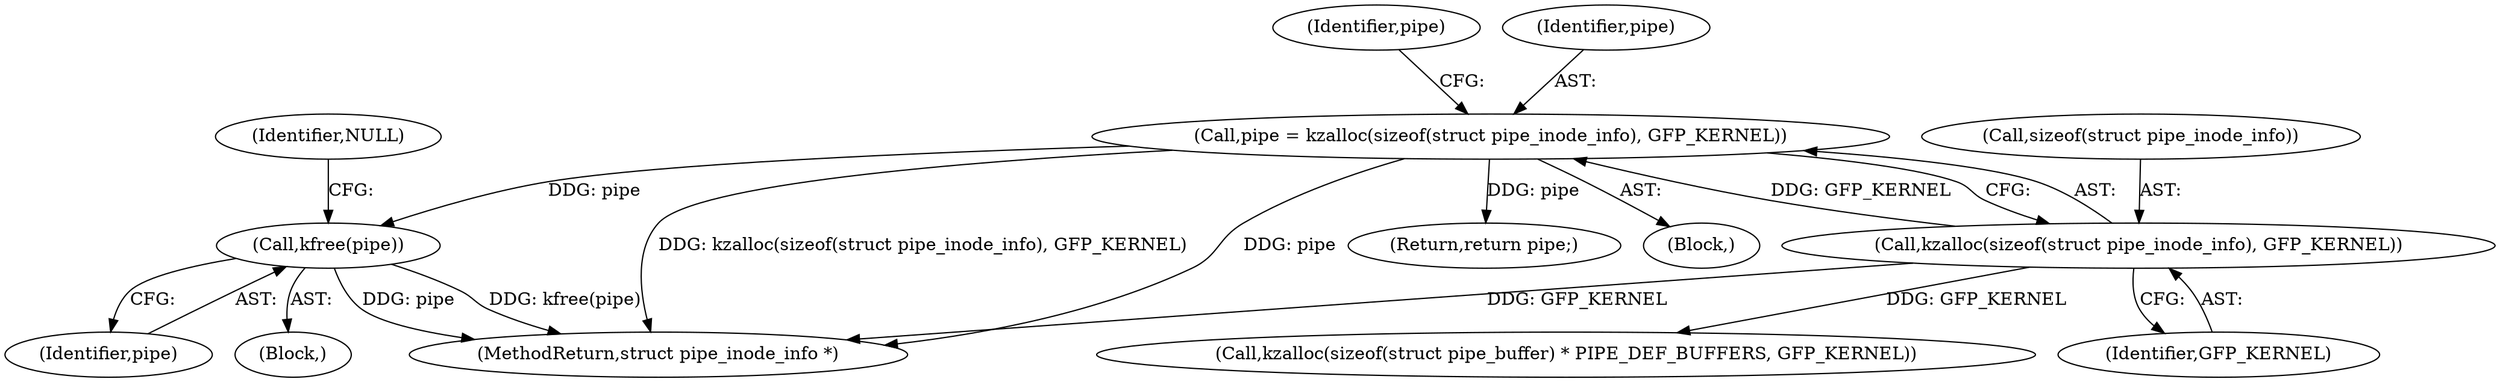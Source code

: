 digraph "0_linux_759c01142a5d0f364a462346168a56de28a80f52@API" {
"1000154" [label="(Call,kfree(pipe))"];
"1000104" [label="(Call,pipe = kzalloc(sizeof(struct pipe_inode_info), GFP_KERNEL))"];
"1000106" [label="(Call,kzalloc(sizeof(struct pipe_inode_info), GFP_KERNEL))"];
"1000107" [label="(Call,sizeof(struct pipe_inode_info))"];
"1000152" [label="(Return,return pipe;)"];
"1000112" [label="(Block,)"];
"1000109" [label="(Identifier,GFP_KERNEL)"];
"1000155" [label="(Identifier,pipe)"];
"1000111" [label="(Identifier,pipe)"];
"1000154" [label="(Call,kfree(pipe))"];
"1000117" [label="(Call,kzalloc(sizeof(struct pipe_buffer) * PIPE_DEF_BUFFERS, GFP_KERNEL))"];
"1000102" [label="(Block,)"];
"1000104" [label="(Call,pipe = kzalloc(sizeof(struct pipe_inode_info), GFP_KERNEL))"];
"1000106" [label="(Call,kzalloc(sizeof(struct pipe_inode_info), GFP_KERNEL))"];
"1000158" [label="(MethodReturn,struct pipe_inode_info *)"];
"1000105" [label="(Identifier,pipe)"];
"1000157" [label="(Identifier,NULL)"];
"1000154" -> "1000112"  [label="AST: "];
"1000154" -> "1000155"  [label="CFG: "];
"1000155" -> "1000154"  [label="AST: "];
"1000157" -> "1000154"  [label="CFG: "];
"1000154" -> "1000158"  [label="DDG: kfree(pipe)"];
"1000154" -> "1000158"  [label="DDG: pipe"];
"1000104" -> "1000154"  [label="DDG: pipe"];
"1000104" -> "1000102"  [label="AST: "];
"1000104" -> "1000106"  [label="CFG: "];
"1000105" -> "1000104"  [label="AST: "];
"1000106" -> "1000104"  [label="AST: "];
"1000111" -> "1000104"  [label="CFG: "];
"1000104" -> "1000158"  [label="DDG: pipe"];
"1000104" -> "1000158"  [label="DDG: kzalloc(sizeof(struct pipe_inode_info), GFP_KERNEL)"];
"1000106" -> "1000104"  [label="DDG: GFP_KERNEL"];
"1000104" -> "1000152"  [label="DDG: pipe"];
"1000106" -> "1000109"  [label="CFG: "];
"1000107" -> "1000106"  [label="AST: "];
"1000109" -> "1000106"  [label="AST: "];
"1000106" -> "1000158"  [label="DDG: GFP_KERNEL"];
"1000106" -> "1000117"  [label="DDG: GFP_KERNEL"];
}
